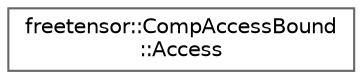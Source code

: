 digraph "Graphical Class Hierarchy"
{
 // LATEX_PDF_SIZE
  bgcolor="transparent";
  edge [fontname=Helvetica,fontsize=10,labelfontname=Helvetica,labelfontsize=10];
  node [fontname=Helvetica,fontsize=10,shape=box,height=0.2,width=0.4];
  rankdir="LR";
  Node0 [label="freetensor::CompAccessBound\l::Access",height=0.2,width=0.4,color="grey40", fillcolor="white", style="filled",URL="$structfreetensor_1_1CompAccessBound_1_1Access.html",tooltip=" "];
}
